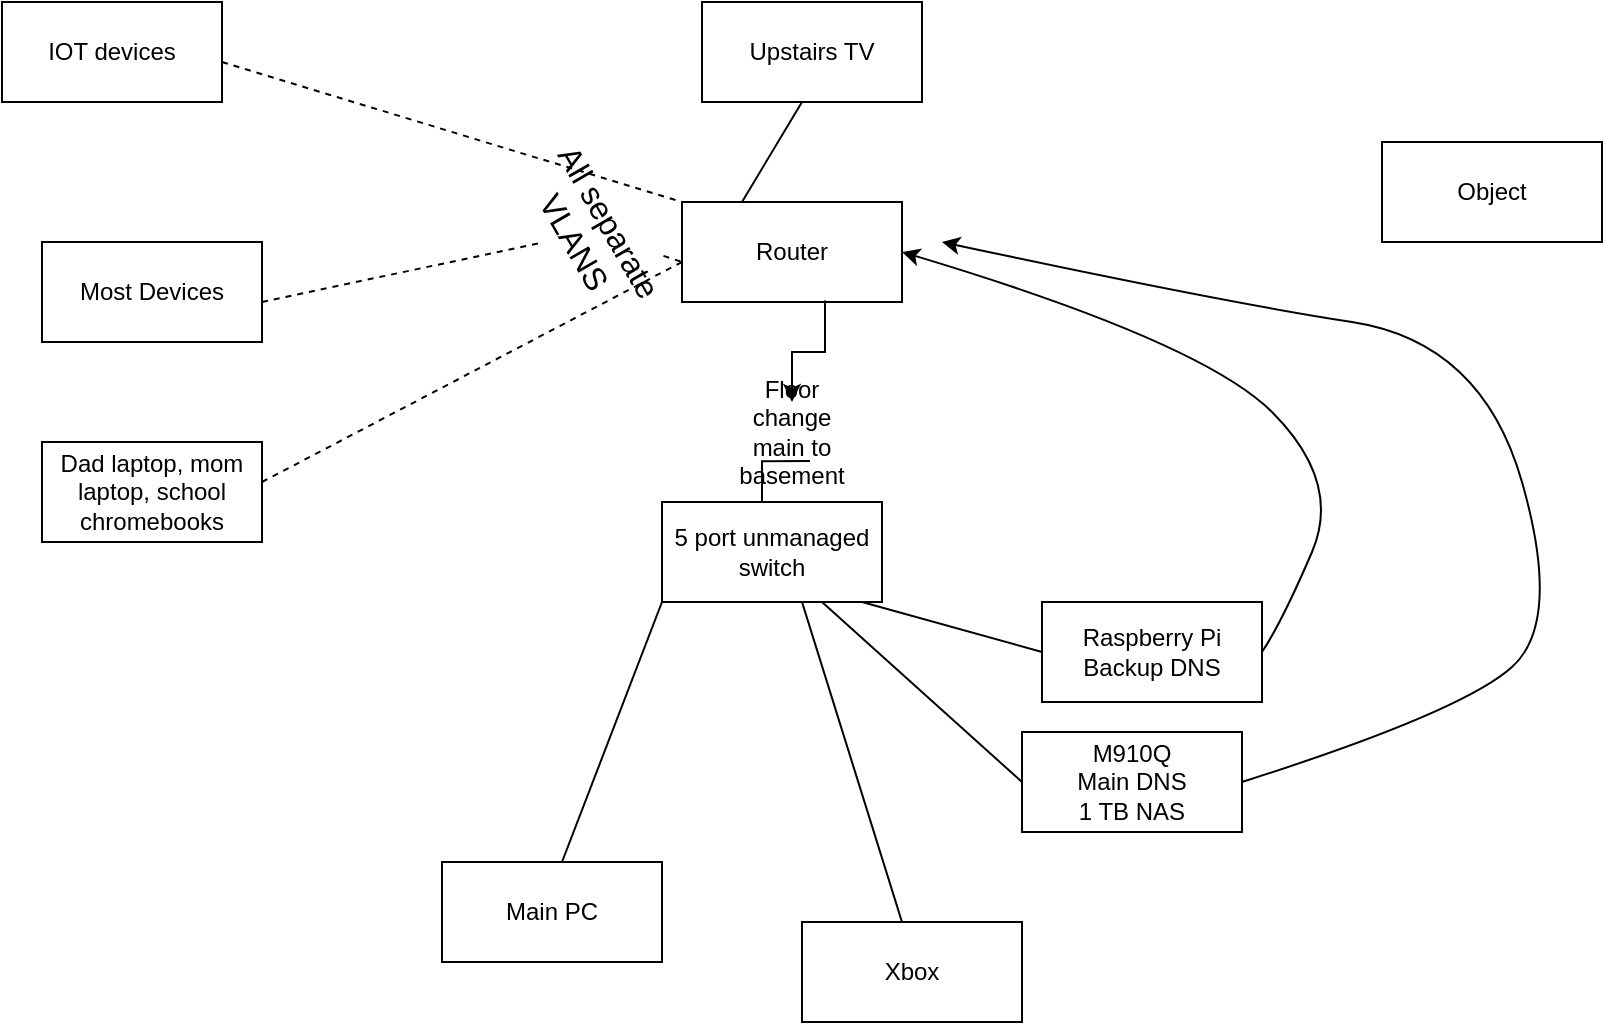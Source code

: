 <mxfile version="28.2.0">
  <diagram name="Page-1" id="nHnXfnMCvfvPkgMcC2QK">
    <mxGraphModel dx="678" dy="762" grid="1" gridSize="10" guides="1" tooltips="1" connect="1" arrows="1" fold="1" page="1" pageScale="1" pageWidth="1400" pageHeight="850" math="0" shadow="0">
      <root>
        <mxCell id="0" />
        <mxCell id="1" parent="0" />
        <mxCell id="VmiVixoleBVu-ZKqEBuO-4" style="edgeStyle=orthogonalEdgeStyle;rounded=0;orthogonalLoop=1;jettySize=auto;html=1;exitX=0.65;exitY=0.985;exitDx=0;exitDy=0;exitPerimeter=0;" parent="1" source="ugNPg4BMdh2EBdqqZRNy-8" edge="1">
          <mxGeometry relative="1" as="geometry">
            <mxPoint x="420" y="370" as="targetPoint" />
            <mxPoint x="450" y="270" as="sourcePoint" />
          </mxGeometry>
        </mxCell>
        <mxCell id="VmiVixoleBVu-ZKqEBuO-2" value="" style="endArrow=none;html=1;rounded=0;" parent="1" source="VmiVixoleBVu-ZKqEBuO-7" edge="1">
          <mxGeometry width="50" height="50" relative="1" as="geometry">
            <mxPoint x="400" y="280" as="sourcePoint" />
            <mxPoint x="450" y="230" as="targetPoint" />
          </mxGeometry>
        </mxCell>
        <mxCell id="VmiVixoleBVu-ZKqEBuO-7" value="Router" style="html=1;whiteSpace=wrap;" parent="1" vertex="1">
          <mxGeometry x="380" y="210" width="110" height="50" as="geometry" />
        </mxCell>
        <mxCell id="VmiVixoleBVu-ZKqEBuO-9" value="5 port unmanaged switch" style="html=1;whiteSpace=wrap;" parent="1" vertex="1">
          <mxGeometry x="370" y="360" width="110" height="50" as="geometry" />
        </mxCell>
        <mxCell id="VmiVixoleBVu-ZKqEBuO-10" value="Object" style="html=1;whiteSpace=wrap;" parent="1" vertex="1">
          <mxGeometry x="730" y="180" width="110" height="50" as="geometry" />
        </mxCell>
        <mxCell id="VmiVixoleBVu-ZKqEBuO-12" value="" style="endArrow=none;html=1;rounded=0;exitX=0;exitY=0.5;exitDx=0;exitDy=0;" parent="1" source="ugNPg4BMdh2EBdqqZRNy-5" edge="1">
          <mxGeometry width="50" height="50" relative="1" as="geometry">
            <mxPoint x="560" y="440" as="sourcePoint" />
            <mxPoint x="470" y="410" as="targetPoint" />
          </mxGeometry>
        </mxCell>
        <mxCell id="VmiVixoleBVu-ZKqEBuO-13" value="" style="endArrow=none;html=1;rounded=0;exitX=0;exitY=0.5;exitDx=0;exitDy=0;" parent="1" source="ugNPg4BMdh2EBdqqZRNy-3" edge="1">
          <mxGeometry width="50" height="50" relative="1" as="geometry">
            <mxPoint x="550" y="500" as="sourcePoint" />
            <mxPoint x="450" y="410" as="targetPoint" />
          </mxGeometry>
        </mxCell>
        <mxCell id="VmiVixoleBVu-ZKqEBuO-14" value="" style="endArrow=none;html=1;rounded=0;" parent="1" edge="1">
          <mxGeometry width="50" height="50" relative="1" as="geometry">
            <mxPoint x="490" y="570" as="sourcePoint" />
            <mxPoint x="440" y="410" as="targetPoint" />
          </mxGeometry>
        </mxCell>
        <mxCell id="VmiVixoleBVu-ZKqEBuO-15" value="" style="endArrow=none;html=1;rounded=0;" parent="1" edge="1">
          <mxGeometry width="50" height="50" relative="1" as="geometry">
            <mxPoint x="320" y="540" as="sourcePoint" />
            <mxPoint x="370" y="410" as="targetPoint" />
          </mxGeometry>
        </mxCell>
        <mxCell id="VmiVixoleBVu-ZKqEBuO-16" value="" style="endArrow=none;html=1;rounded=0;" parent="1" edge="1">
          <mxGeometry width="50" height="50" relative="1" as="geometry">
            <mxPoint x="410" y="210" as="sourcePoint" />
            <mxPoint x="440" y="160" as="targetPoint" />
          </mxGeometry>
        </mxCell>
        <mxCell id="VmiVixoleBVu-ZKqEBuO-17" value="Upstairs TV" style="html=1;whiteSpace=wrap;" parent="1" vertex="1">
          <mxGeometry x="390" y="110" width="110" height="50" as="geometry" />
        </mxCell>
        <mxCell id="VmiVixoleBVu-ZKqEBuO-18" value="" style="endArrow=none;dashed=1;html=1;rounded=0;" parent="1" edge="1" source="TqsX6vF9RlvUh3R4gHCS-2">
          <mxGeometry width="50" height="50" relative="1" as="geometry">
            <mxPoint x="170" y="260" as="sourcePoint" />
            <mxPoint x="380" y="240" as="targetPoint" />
          </mxGeometry>
        </mxCell>
        <mxCell id="VmiVixoleBVu-ZKqEBuO-20" value="" style="endArrow=none;dashed=1;html=1;rounded=0;" parent="1" edge="1">
          <mxGeometry width="50" height="50" relative="1" as="geometry">
            <mxPoint x="150" y="140" as="sourcePoint" />
            <mxPoint x="380" y="210" as="targetPoint" />
          </mxGeometry>
        </mxCell>
        <mxCell id="VmiVixoleBVu-ZKqEBuO-25" value="" style="curved=1;endArrow=classic;html=1;rounded=0;exitX=1;exitY=0.5;exitDx=0;exitDy=0;" parent="1" source="ugNPg4BMdh2EBdqqZRNy-3" edge="1">
          <mxGeometry width="50" height="50" relative="1" as="geometry">
            <mxPoint x="730" y="485" as="sourcePoint" />
            <mxPoint x="510" y="230" as="targetPoint" />
            <Array as="points">
              <mxPoint x="770" y="465" />
              <mxPoint x="820" y="420" />
              <mxPoint x="780" y="280" />
              <mxPoint x="650" y="260" />
            </Array>
          </mxGeometry>
        </mxCell>
        <mxCell id="VmiVixoleBVu-ZKqEBuO-26" value="" style="curved=1;endArrow=classic;html=1;rounded=0;entryX=1;entryY=0.5;entryDx=0;entryDy=0;exitX=1;exitY=0.5;exitDx=0;exitDy=0;" parent="1" source="ugNPg4BMdh2EBdqqZRNy-5" target="VmiVixoleBVu-ZKqEBuO-7" edge="1">
          <mxGeometry width="50" height="50" relative="1" as="geometry">
            <mxPoint x="630" y="420" as="sourcePoint" />
            <mxPoint x="510" y="250" as="targetPoint" />
            <Array as="points">
              <mxPoint x="680" y="420" />
              <mxPoint x="710" y="350" />
              <mxPoint x="640" y="280" />
            </Array>
          </mxGeometry>
        </mxCell>
        <mxCell id="ugNPg4BMdh2EBdqqZRNy-1" value="Most Devices" style="html=1;whiteSpace=wrap;" parent="1" vertex="1">
          <mxGeometry x="60" y="230" width="110" height="50" as="geometry" />
        </mxCell>
        <mxCell id="ugNPg4BMdh2EBdqqZRNy-2" value="IOT devices" style="html=1;whiteSpace=wrap;" parent="1" vertex="1">
          <mxGeometry x="40" y="110" width="110" height="50" as="geometry" />
        </mxCell>
        <mxCell id="ugNPg4BMdh2EBdqqZRNy-3" value="M910Q&lt;br&gt;Main DNS&lt;div&gt;1 TB NAS&lt;/div&gt;" style="html=1;whiteSpace=wrap;" parent="1" vertex="1">
          <mxGeometry x="550" y="475" width="110" height="50" as="geometry" />
        </mxCell>
        <mxCell id="ugNPg4BMdh2EBdqqZRNy-5" value="Raspberry Pi&lt;div&gt;Backup DNS&lt;/div&gt;" style="html=1;whiteSpace=wrap;" parent="1" vertex="1">
          <mxGeometry x="560" y="410" width="110" height="50" as="geometry" />
        </mxCell>
        <mxCell id="ugNPg4BMdh2EBdqqZRNy-6" value="" style="endArrow=none;dashed=1;html=1;rounded=0;" parent="1" edge="1">
          <mxGeometry width="50" height="50" relative="1" as="geometry">
            <mxPoint x="170" y="350" as="sourcePoint" />
            <mxPoint x="380" y="240" as="targetPoint" />
          </mxGeometry>
        </mxCell>
        <mxCell id="ugNPg4BMdh2EBdqqZRNy-7" value="Dad laptop, mom laptop, school chromebooks" style="html=1;whiteSpace=wrap;" parent="1" vertex="1">
          <mxGeometry x="60" y="330" width="110" height="50" as="geometry" />
        </mxCell>
        <mxCell id="ugNPg4BMdh2EBdqqZRNy-9" value="" style="edgeStyle=orthogonalEdgeStyle;rounded=0;orthogonalLoop=1;jettySize=auto;html=1;exitX=0.65;exitY=0.985;exitDx=0;exitDy=0;exitPerimeter=0;" parent="1" source="VmiVixoleBVu-ZKqEBuO-7" target="ugNPg4BMdh2EBdqqZRNy-8" edge="1">
          <mxGeometry relative="1" as="geometry">
            <mxPoint x="420" y="370" as="targetPoint" />
            <mxPoint x="452" y="259" as="sourcePoint" />
          </mxGeometry>
        </mxCell>
        <mxCell id="ugNPg4BMdh2EBdqqZRNy-8" value="Floor change&lt;div&gt;main to basement&lt;/div&gt;" style="text;html=1;align=center;verticalAlign=middle;whiteSpace=wrap;rounded=0;" parent="1" vertex="1">
          <mxGeometry x="405" y="310" width="60" height="30" as="geometry" />
        </mxCell>
        <mxCell id="ugNPg4BMdh2EBdqqZRNy-10" value="Xbox" style="html=1;whiteSpace=wrap;" parent="1" vertex="1">
          <mxGeometry x="440" y="570" width="110" height="50" as="geometry" />
        </mxCell>
        <mxCell id="ugNPg4BMdh2EBdqqZRNy-11" value="Main PC" style="html=1;whiteSpace=wrap;" parent="1" vertex="1">
          <mxGeometry x="260" y="540" width="110" height="50" as="geometry" />
        </mxCell>
        <mxCell id="TqsX6vF9RlvUh3R4gHCS-3" value="" style="endArrow=none;dashed=1;html=1;rounded=0;" edge="1" parent="1" target="TqsX6vF9RlvUh3R4gHCS-2">
          <mxGeometry width="50" height="50" relative="1" as="geometry">
            <mxPoint x="170" y="260" as="sourcePoint" />
            <mxPoint x="380" y="240" as="targetPoint" />
          </mxGeometry>
        </mxCell>
        <mxCell id="TqsX6vF9RlvUh3R4gHCS-2" value="All separate VLANS" style="text;strokeColor=none;align=center;fillColor=none;html=1;verticalAlign=middle;whiteSpace=wrap;rounded=0;fontSize=16;rotation=60;" vertex="1" parent="1">
          <mxGeometry x="270" y="200" width="130" height="50" as="geometry" />
        </mxCell>
      </root>
    </mxGraphModel>
  </diagram>
</mxfile>
